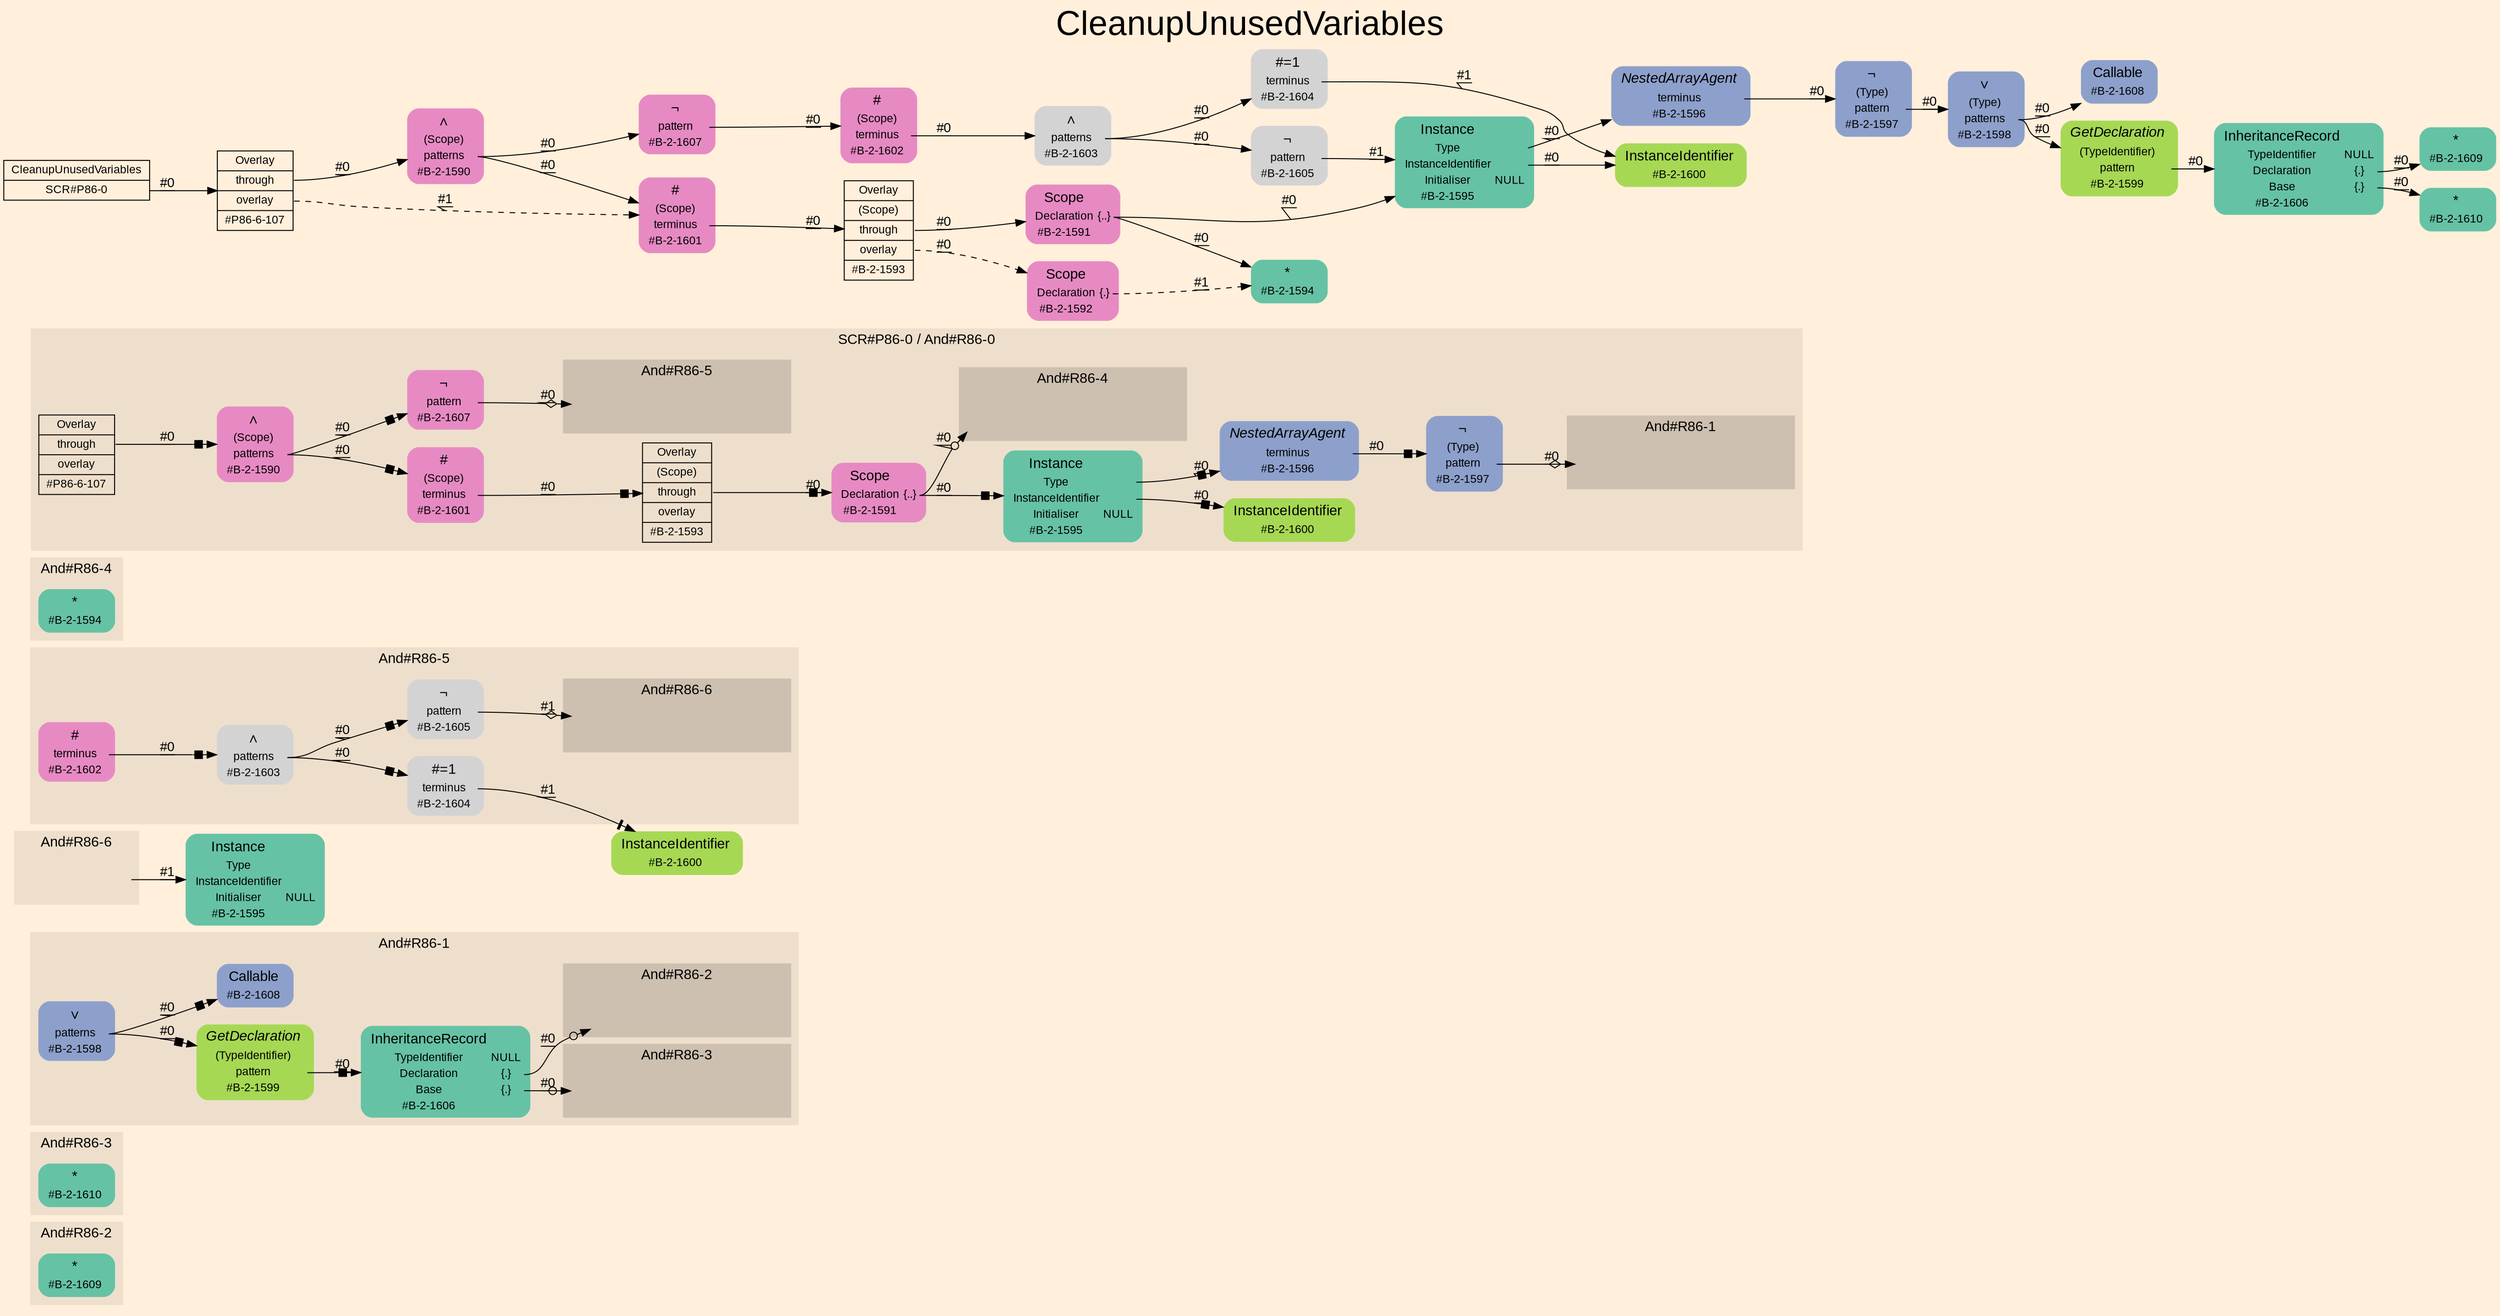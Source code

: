 digraph "CleanupUnusedVariables" {
label = "CleanupUnusedVariables"
labelloc = t
fontsize = "36"
graph [
    rankdir = "LR"
    ranksep = 0.3
    bgcolor = antiquewhite1
    color = black
    fontcolor = black
    fontname = "Arial"
];
node [
    fontname = "Arial"
];
edge [
    fontname = "Arial"
];

// -------------------- figure And#R86-2 --------------------
// -------- region And#R86-2 ----------
subgraph "clusterAnd#R86-2" {
    label = "And#R86-2"
    style = "filled"
    color = antiquewhite2
    fontsize = "15"
    "And#R86-2/#B-2-1609" [
        // -------- block And#R86-2/#B-2-1609 ----------
        shape = "plaintext"
        fillcolor = "/set28/1"
        label = <<TABLE BORDER="0" CELLBORDER="0" CELLSPACING="0">
         <TR><TD><FONT POINT-SIZE="15.0">*</FONT></TD><TD></TD></TR>
         <TR><TD>#B-2-1609</TD><TD PORT="port0"></TD></TR>
        </TABLE>>
        style = "rounded,filled"
        fontsize = "12"
    ];
    
}


// -------------------- figure And#R86-3 --------------------
// -------- region And#R86-3 ----------
subgraph "clusterAnd#R86-3" {
    label = "And#R86-3"
    style = "filled"
    color = antiquewhite2
    fontsize = "15"
    "And#R86-3/#B-2-1610" [
        // -------- block And#R86-3/#B-2-1610 ----------
        shape = "plaintext"
        fillcolor = "/set28/1"
        label = <<TABLE BORDER="0" CELLBORDER="0" CELLSPACING="0">
         <TR><TD><FONT POINT-SIZE="15.0">*</FONT></TD><TD></TD></TR>
         <TR><TD>#B-2-1610</TD><TD PORT="port0"></TD></TR>
        </TABLE>>
        style = "rounded,filled"
        fontsize = "12"
    ];
    
}


// -------------------- figure And#R86-1 --------------------
// -------- region And#R86-1 ----------
subgraph "clusterAnd#R86-1" {
    label = "And#R86-1"
    style = "filled"
    color = antiquewhite2
    fontsize = "15"
    "And#R86-1/#B-2-1606" [
        // -------- block And#R86-1/#B-2-1606 ----------
        shape = "plaintext"
        fillcolor = "/set28/1"
        label = <<TABLE BORDER="0" CELLBORDER="0" CELLSPACING="0">
         <TR><TD><FONT POINT-SIZE="15.0">InheritanceRecord</FONT></TD><TD></TD></TR>
         <TR><TD>TypeIdentifier</TD><TD PORT="port0">NULL</TD></TR>
         <TR><TD>Declaration</TD><TD PORT="port1">{.}</TD></TR>
         <TR><TD>Base</TD><TD PORT="port2">{.}</TD></TR>
         <TR><TD>#B-2-1606</TD><TD PORT="port3"></TD></TR>
        </TABLE>>
        style = "rounded,filled"
        fontsize = "12"
    ];
    
    "And#R86-1/#B-2-1598" [
        // -------- block And#R86-1/#B-2-1598 ----------
        shape = "plaintext"
        fillcolor = "/set28/3"
        label = <<TABLE BORDER="0" CELLBORDER="0" CELLSPACING="0">
         <TR><TD><FONT POINT-SIZE="15.0">∨</FONT></TD><TD></TD></TR>
         <TR><TD>patterns</TD><TD PORT="port0"></TD></TR>
         <TR><TD>#B-2-1598</TD><TD PORT="port1"></TD></TR>
        </TABLE>>
        style = "rounded,filled"
        fontsize = "12"
    ];
    
    "And#R86-1/#B-2-1599" [
        // -------- block And#R86-1/#B-2-1599 ----------
        shape = "plaintext"
        fillcolor = "/set28/5"
        label = <<TABLE BORDER="0" CELLBORDER="0" CELLSPACING="0">
         <TR><TD><FONT POINT-SIZE="15.0"><I>GetDeclaration</I></FONT></TD><TD></TD></TR>
         <TR><TD>(TypeIdentifier)</TD><TD PORT="port0"></TD></TR>
         <TR><TD>pattern</TD><TD PORT="port1"></TD></TR>
         <TR><TD>#B-2-1599</TD><TD PORT="port2"></TD></TR>
        </TABLE>>
        style = "rounded,filled"
        fontsize = "12"
    ];
    
    "And#R86-1/#B-2-1608" [
        // -------- block And#R86-1/#B-2-1608 ----------
        shape = "plaintext"
        fillcolor = "/set28/3"
        label = <<TABLE BORDER="0" CELLBORDER="0" CELLSPACING="0">
         <TR><TD><FONT POINT-SIZE="15.0">Callable</FONT></TD><TD></TD></TR>
         <TR><TD>#B-2-1608</TD><TD PORT="port0"></TD></TR>
        </TABLE>>
        style = "rounded,filled"
        fontsize = "12"
    ];
    
    // -------- region And#R86-1/And#R86-2 ----------
    subgraph "clusterAnd#R86-1/And#R86-2" {
        label = "And#R86-2"
        style = "filled"
        color = antiquewhite3
        fontsize = "15"
        "And#R86-1/And#R86-2/#B-2-1609" [
            // -------- block And#R86-1/And#R86-2/#B-2-1609 ----------
            shape = "none"
            style = "invisible"
        ];
        
    }
    
    // -------- region And#R86-1/And#R86-3 ----------
    subgraph "clusterAnd#R86-1/And#R86-3" {
        label = "And#R86-3"
        style = "filled"
        color = antiquewhite3
        fontsize = "15"
        "And#R86-1/And#R86-3/#B-2-1610" [
            // -------- block And#R86-1/And#R86-3/#B-2-1610 ----------
            shape = "none"
            style = "invisible"
        ];
        
    }
    
}

"And#R86-1/#B-2-1606":port1 -> "And#R86-1/And#R86-2/#B-2-1609" [
    arrowhead="normalnoneodot"
    label = "#0"
    decorate = true
    color = black
    fontcolor = black
];

"And#R86-1/#B-2-1606":port2 -> "And#R86-1/And#R86-3/#B-2-1610" [
    arrowhead="normalnoneodot"
    label = "#0"
    decorate = true
    color = black
    fontcolor = black
];

"And#R86-1/#B-2-1598":port0 -> "And#R86-1/#B-2-1608" [
    arrowhead="normalnonebox"
    label = "#0"
    decorate = true
    color = black
    fontcolor = black
];

"And#R86-1/#B-2-1598":port0 -> "And#R86-1/#B-2-1599" [
    arrowhead="normalnonebox"
    label = "#0"
    decorate = true
    color = black
    fontcolor = black
];

"And#R86-1/#B-2-1599":port1 -> "And#R86-1/#B-2-1606" [
    arrowhead="normalnonebox"
    label = "#0"
    decorate = true
    color = black
    fontcolor = black
];


// -------------------- figure And#R86-6 --------------------
// -------- region And#R86-6 ----------
subgraph "clusterAnd#R86-6" {
    label = "And#R86-6"
    style = "filled"
    color = antiquewhite2
    fontsize = "15"
    "And#R86-6/IRIP" [
        // -------- block And#R86-6/IRIP ----------
        shape = "none"
        style = "invisible"
    ];
    
}

"And#R86-6/#B-2-1595" [
    // -------- block And#R86-6/#B-2-1595 ----------
    shape = "plaintext"
    fillcolor = "/set28/1"
    label = <<TABLE BORDER="0" CELLBORDER="0" CELLSPACING="0">
     <TR><TD><FONT POINT-SIZE="15.0">Instance</FONT></TD><TD></TD></TR>
     <TR><TD>Type</TD><TD PORT="port0"></TD></TR>
     <TR><TD>InstanceIdentifier</TD><TD PORT="port1"></TD></TR>
     <TR><TD>Initialiser</TD><TD PORT="port2">NULL</TD></TR>
     <TR><TD>#B-2-1595</TD><TD PORT="port3"></TD></TR>
    </TABLE>>
    style = "rounded,filled"
    fontsize = "12"
];

"And#R86-6/IRIP" -> "And#R86-6/#B-2-1595" [
    label = "#1"
    decorate = true
    color = black
    fontcolor = black
];


// -------------------- figure And#R86-5 --------------------
// -------- region And#R86-5 ----------
subgraph "clusterAnd#R86-5" {
    label = "And#R86-5"
    style = "filled"
    color = antiquewhite2
    fontsize = "15"
    "And#R86-5/#B-2-1602" [
        // -------- block And#R86-5/#B-2-1602 ----------
        shape = "plaintext"
        fillcolor = "/set28/4"
        label = <<TABLE BORDER="0" CELLBORDER="0" CELLSPACING="0">
         <TR><TD><FONT POINT-SIZE="15.0">#</FONT></TD><TD></TD></TR>
         <TR><TD>terminus</TD><TD PORT="port0"></TD></TR>
         <TR><TD>#B-2-1602</TD><TD PORT="port1"></TD></TR>
        </TABLE>>
        style = "rounded,filled"
        fontsize = "12"
    ];
    
    "And#R86-5/#B-2-1603" [
        // -------- block And#R86-5/#B-2-1603 ----------
        shape = "plaintext"
        label = <<TABLE BORDER="0" CELLBORDER="0" CELLSPACING="0">
         <TR><TD><FONT POINT-SIZE="15.0">∧</FONT></TD><TD></TD></TR>
         <TR><TD>patterns</TD><TD PORT="port0"></TD></TR>
         <TR><TD>#B-2-1603</TD><TD PORT="port1"></TD></TR>
        </TABLE>>
        style = "rounded,filled"
        fontsize = "12"
    ];
    
    "And#R86-5/#B-2-1604" [
        // -------- block And#R86-5/#B-2-1604 ----------
        shape = "plaintext"
        label = <<TABLE BORDER="0" CELLBORDER="0" CELLSPACING="0">
         <TR><TD><FONT POINT-SIZE="15.0">#=1</FONT></TD><TD></TD></TR>
         <TR><TD>terminus</TD><TD PORT="port0"></TD></TR>
         <TR><TD>#B-2-1604</TD><TD PORT="port1"></TD></TR>
        </TABLE>>
        style = "rounded,filled"
        fontsize = "12"
    ];
    
    "And#R86-5/#B-2-1605" [
        // -------- block And#R86-5/#B-2-1605 ----------
        shape = "plaintext"
        label = <<TABLE BORDER="0" CELLBORDER="0" CELLSPACING="0">
         <TR><TD><FONT POINT-SIZE="15.0">¬</FONT></TD><TD></TD></TR>
         <TR><TD>pattern</TD><TD PORT="port0"></TD></TR>
         <TR><TD>#B-2-1605</TD><TD PORT="port1"></TD></TR>
        </TABLE>>
        style = "rounded,filled"
        fontsize = "12"
    ];
    
    // -------- region And#R86-5/And#R86-6 ----------
    subgraph "clusterAnd#R86-5/And#R86-6" {
        label = "And#R86-6"
        style = "filled"
        color = antiquewhite3
        fontsize = "15"
        "And#R86-5/And#R86-6/#B-2-1595" [
            // -------- block And#R86-5/And#R86-6/#B-2-1595 ----------
            shape = "none"
            style = "invisible"
        ];
        
    }
    
}

"And#R86-5/#B-2-1600" [
    // -------- block And#R86-5/#B-2-1600 ----------
    shape = "plaintext"
    fillcolor = "/set28/5"
    label = <<TABLE BORDER="0" CELLBORDER="0" CELLSPACING="0">
     <TR><TD><FONT POINT-SIZE="15.0">InstanceIdentifier</FONT></TD><TD></TD></TR>
     <TR><TD>#B-2-1600</TD><TD PORT="port0"></TD></TR>
    </TABLE>>
    style = "rounded,filled"
    fontsize = "12"
];

"And#R86-5/#B-2-1602":port0 -> "And#R86-5/#B-2-1603" [
    arrowhead="normalnonebox"
    label = "#0"
    decorate = true
    color = black
    fontcolor = black
];

"And#R86-5/#B-2-1603":port0 -> "And#R86-5/#B-2-1604" [
    arrowhead="normalnonebox"
    label = "#0"
    decorate = true
    color = black
    fontcolor = black
];

"And#R86-5/#B-2-1603":port0 -> "And#R86-5/#B-2-1605" [
    arrowhead="normalnonebox"
    label = "#0"
    decorate = true
    color = black
    fontcolor = black
];

"And#R86-5/#B-2-1604":port0 -> "And#R86-5/#B-2-1600" [
    arrowhead="normalnonetee"
    label = "#1"
    decorate = true
    color = black
    fontcolor = black
];

"And#R86-5/#B-2-1605":port0 -> "And#R86-5/And#R86-6/#B-2-1595" [
    arrowhead="normalnoneodiamond"
    label = "#1"
    decorate = true
    color = black
    fontcolor = black
];


// -------------------- figure And#R86-4 --------------------
// -------- region And#R86-4 ----------
subgraph "clusterAnd#R86-4" {
    label = "And#R86-4"
    style = "filled"
    color = antiquewhite2
    fontsize = "15"
    "And#R86-4/#B-2-1594" [
        // -------- block And#R86-4/#B-2-1594 ----------
        shape = "plaintext"
        fillcolor = "/set28/1"
        label = <<TABLE BORDER="0" CELLBORDER="0" CELLSPACING="0">
         <TR><TD><FONT POINT-SIZE="15.0">*</FONT></TD><TD></TD></TR>
         <TR><TD>#B-2-1594</TD><TD PORT="port0"></TD></TR>
        </TABLE>>
        style = "rounded,filled"
        fontsize = "12"
    ];
    
}


// -------------------- figure And#R86-0 --------------------
// -------- region And#R86-0 ----------
subgraph "clusterAnd#R86-0" {
    label = "SCR#P86-0 / And#R86-0"
    style = "filled"
    color = antiquewhite2
    fontsize = "15"
    "And#R86-0/#B-2-1590" [
        // -------- block And#R86-0/#B-2-1590 ----------
        shape = "plaintext"
        fillcolor = "/set28/4"
        label = <<TABLE BORDER="0" CELLBORDER="0" CELLSPACING="0">
         <TR><TD><FONT POINT-SIZE="15.0">∧</FONT></TD><TD></TD></TR>
         <TR><TD>(Scope)</TD><TD PORT="port0"></TD></TR>
         <TR><TD>patterns</TD><TD PORT="port1"></TD></TR>
         <TR><TD>#B-2-1590</TD><TD PORT="port2"></TD></TR>
        </TABLE>>
        style = "rounded,filled"
        fontsize = "12"
    ];
    
    "And#R86-0/#B-2-1591" [
        // -------- block And#R86-0/#B-2-1591 ----------
        shape = "plaintext"
        fillcolor = "/set28/4"
        label = <<TABLE BORDER="0" CELLBORDER="0" CELLSPACING="0">
         <TR><TD><FONT POINT-SIZE="15.0">Scope</FONT></TD><TD></TD></TR>
         <TR><TD>Declaration</TD><TD PORT="port0">{..}</TD></TR>
         <TR><TD>#B-2-1591</TD><TD PORT="port1"></TD></TR>
        </TABLE>>
        style = "rounded,filled"
        fontsize = "12"
    ];
    
    "And#R86-0/#B-2-1593" [
        // -------- block And#R86-0/#B-2-1593 ----------
        shape = "record"
        fillcolor = antiquewhite2
        label = "<fixed> Overlay | <port0> (Scope) | <port1> through | <port2> overlay | <port3> #B-2-1593"
        style = "filled"
        fontsize = "12"
        color = black
        fontcolor = black
    ];
    
    "And#R86-0/#B-2-1595" [
        // -------- block And#R86-0/#B-2-1595 ----------
        shape = "plaintext"
        fillcolor = "/set28/1"
        label = <<TABLE BORDER="0" CELLBORDER="0" CELLSPACING="0">
         <TR><TD><FONT POINT-SIZE="15.0">Instance</FONT></TD><TD></TD></TR>
         <TR><TD>Type</TD><TD PORT="port0"></TD></TR>
         <TR><TD>InstanceIdentifier</TD><TD PORT="port1"></TD></TR>
         <TR><TD>Initialiser</TD><TD PORT="port2">NULL</TD></TR>
         <TR><TD>#B-2-1595</TD><TD PORT="port3"></TD></TR>
        </TABLE>>
        style = "rounded,filled"
        fontsize = "12"
    ];
    
    "And#R86-0/#B-2-1596" [
        // -------- block And#R86-0/#B-2-1596 ----------
        shape = "plaintext"
        fillcolor = "/set28/3"
        label = <<TABLE BORDER="0" CELLBORDER="0" CELLSPACING="0">
         <TR><TD><FONT POINT-SIZE="15.0"><I>NestedArrayAgent</I></FONT></TD><TD></TD></TR>
         <TR><TD>terminus</TD><TD PORT="port0"></TD></TR>
         <TR><TD>#B-2-1596</TD><TD PORT="port1"></TD></TR>
        </TABLE>>
        style = "rounded,filled"
        fontsize = "12"
    ];
    
    "And#R86-0/#B-2-1597" [
        // -------- block And#R86-0/#B-2-1597 ----------
        shape = "plaintext"
        fillcolor = "/set28/3"
        label = <<TABLE BORDER="0" CELLBORDER="0" CELLSPACING="0">
         <TR><TD><FONT POINT-SIZE="15.0">¬</FONT></TD><TD></TD></TR>
         <TR><TD>(Type)</TD><TD PORT="port0"></TD></TR>
         <TR><TD>pattern</TD><TD PORT="port1"></TD></TR>
         <TR><TD>#B-2-1597</TD><TD PORT="port2"></TD></TR>
        </TABLE>>
        style = "rounded,filled"
        fontsize = "12"
    ];
    
    "And#R86-0/#B-2-1600" [
        // -------- block And#R86-0/#B-2-1600 ----------
        shape = "plaintext"
        fillcolor = "/set28/5"
        label = <<TABLE BORDER="0" CELLBORDER="0" CELLSPACING="0">
         <TR><TD><FONT POINT-SIZE="15.0">InstanceIdentifier</FONT></TD><TD></TD></TR>
         <TR><TD>#B-2-1600</TD><TD PORT="port0"></TD></TR>
        </TABLE>>
        style = "rounded,filled"
        fontsize = "12"
    ];
    
    "And#R86-0/#B-2-1601" [
        // -------- block And#R86-0/#B-2-1601 ----------
        shape = "plaintext"
        fillcolor = "/set28/4"
        label = <<TABLE BORDER="0" CELLBORDER="0" CELLSPACING="0">
         <TR><TD><FONT POINT-SIZE="15.0">#</FONT></TD><TD></TD></TR>
         <TR><TD>(Scope)</TD><TD PORT="port0"></TD></TR>
         <TR><TD>terminus</TD><TD PORT="port1"></TD></TR>
         <TR><TD>#B-2-1601</TD><TD PORT="port2"></TD></TR>
        </TABLE>>
        style = "rounded,filled"
        fontsize = "12"
    ];
    
    "And#R86-0/#B-2-1607" [
        // -------- block And#R86-0/#B-2-1607 ----------
        shape = "plaintext"
        fillcolor = "/set28/4"
        label = <<TABLE BORDER="0" CELLBORDER="0" CELLSPACING="0">
         <TR><TD><FONT POINT-SIZE="15.0">¬</FONT></TD><TD></TD></TR>
         <TR><TD>pattern</TD><TD PORT="port0"></TD></TR>
         <TR><TD>#B-2-1607</TD><TD PORT="port1"></TD></TR>
        </TABLE>>
        style = "rounded,filled"
        fontsize = "12"
    ];
    
    "And#R86-0/#P86-6-107" [
        // -------- block And#R86-0/#P86-6-107 ----------
        shape = "record"
        fillcolor = antiquewhite2
        label = "<fixed> Overlay | <port0> through | <port1> overlay | <port2> #P86-6-107"
        style = "filled"
        fontsize = "12"
        color = black
        fontcolor = black
    ];
    
    // -------- region And#R86-0/And#R86-1 ----------
    subgraph "clusterAnd#R86-0/And#R86-1" {
        label = "And#R86-1"
        style = "filled"
        color = antiquewhite3
        fontsize = "15"
        "And#R86-0/And#R86-1/#B-2-1598" [
            // -------- block And#R86-0/And#R86-1/#B-2-1598 ----------
            shape = "none"
            style = "invisible"
        ];
        
    }
    
    // -------- region And#R86-0/And#R86-4 ----------
    subgraph "clusterAnd#R86-0/And#R86-4" {
        label = "And#R86-4"
        style = "filled"
        color = antiquewhite3
        fontsize = "15"
        "And#R86-0/And#R86-4/#B-2-1594" [
            // -------- block And#R86-0/And#R86-4/#B-2-1594 ----------
            shape = "none"
            style = "invisible"
        ];
        
    }
    
    // -------- region And#R86-0/And#R86-5 ----------
    subgraph "clusterAnd#R86-0/And#R86-5" {
        label = "And#R86-5"
        style = "filled"
        color = antiquewhite3
        fontsize = "15"
        "And#R86-0/And#R86-5/#B-2-1602" [
            // -------- block And#R86-0/And#R86-5/#B-2-1602 ----------
            shape = "none"
            style = "invisible"
        ];
        
    }
    
}

"And#R86-0/#B-2-1590":port1 -> "And#R86-0/#B-2-1601" [
    arrowhead="normalnonebox"
    label = "#0"
    decorate = true
    color = black
    fontcolor = black
];

"And#R86-0/#B-2-1590":port1 -> "And#R86-0/#B-2-1607" [
    arrowhead="normalnonebox"
    label = "#0"
    decorate = true
    color = black
    fontcolor = black
];

"And#R86-0/#B-2-1591":port0 -> "And#R86-0/#B-2-1595" [
    arrowhead="normalnonebox"
    label = "#0"
    decorate = true
    color = black
    fontcolor = black
];

"And#R86-0/#B-2-1591":port0 -> "And#R86-0/And#R86-4/#B-2-1594" [
    arrowhead="normalnoneodot"
    label = "#0"
    decorate = true
    color = black
    fontcolor = black
];

"And#R86-0/#B-2-1593":port1 -> "And#R86-0/#B-2-1591" [
    arrowhead="normalnonebox"
    label = "#0"
    decorate = true
    color = black
    fontcolor = black
];

"And#R86-0/#B-2-1595":port0 -> "And#R86-0/#B-2-1596" [
    arrowhead="normalnonebox"
    label = "#0"
    decorate = true
    color = black
    fontcolor = black
];

"And#R86-0/#B-2-1595":port1 -> "And#R86-0/#B-2-1600" [
    arrowhead="normalnonebox"
    label = "#0"
    decorate = true
    color = black
    fontcolor = black
];

"And#R86-0/#B-2-1596":port0 -> "And#R86-0/#B-2-1597" [
    arrowhead="normalnonebox"
    label = "#0"
    decorate = true
    color = black
    fontcolor = black
];

"And#R86-0/#B-2-1597":port1 -> "And#R86-0/And#R86-1/#B-2-1598" [
    arrowhead="normalnoneodiamond"
    label = "#0"
    decorate = true
    color = black
    fontcolor = black
];

"And#R86-0/#B-2-1601":port1 -> "And#R86-0/#B-2-1593" [
    arrowhead="normalnonebox"
    label = "#0"
    decorate = true
    color = black
    fontcolor = black
];

"And#R86-0/#B-2-1607":port0 -> "And#R86-0/And#R86-5/#B-2-1602" [
    arrowhead="normalnoneodiamond"
    label = "#0"
    decorate = true
    color = black
    fontcolor = black
];

"And#R86-0/#P86-6-107":port0 -> "And#R86-0/#B-2-1590" [
    arrowhead="normalnonebox"
    label = "#0"
    decorate = true
    color = black
    fontcolor = black
];


// -------------------- transformation figure --------------------
"CR#P86-0" [
    // -------- block CR#P86-0 ----------
    shape = "record"
    fillcolor = antiquewhite1
    label = "<fixed> CleanupUnusedVariables | <port0> SCR#P86-0"
    style = "filled"
    fontsize = "12"
    color = black
    fontcolor = black
];

"#P86-6-107" [
    // -------- block #P86-6-107 ----------
    shape = "record"
    fillcolor = antiquewhite1
    label = "<fixed> Overlay | <port0> through | <port1> overlay | <port2> #P86-6-107"
    style = "filled"
    fontsize = "12"
    color = black
    fontcolor = black
];

"#B-2-1590" [
    // -------- block #B-2-1590 ----------
    shape = "plaintext"
    fillcolor = "/set28/4"
    label = <<TABLE BORDER="0" CELLBORDER="0" CELLSPACING="0">
     <TR><TD><FONT POINT-SIZE="15.0">∧</FONT></TD><TD></TD></TR>
     <TR><TD>(Scope)</TD><TD PORT="port0"></TD></TR>
     <TR><TD>patterns</TD><TD PORT="port1"></TD></TR>
     <TR><TD>#B-2-1590</TD><TD PORT="port2"></TD></TR>
    </TABLE>>
    style = "rounded,filled"
    fontsize = "12"
];

"#B-2-1601" [
    // -------- block #B-2-1601 ----------
    shape = "plaintext"
    fillcolor = "/set28/4"
    label = <<TABLE BORDER="0" CELLBORDER="0" CELLSPACING="0">
     <TR><TD><FONT POINT-SIZE="15.0">#</FONT></TD><TD></TD></TR>
     <TR><TD>(Scope)</TD><TD PORT="port0"></TD></TR>
     <TR><TD>terminus</TD><TD PORT="port1"></TD></TR>
     <TR><TD>#B-2-1601</TD><TD PORT="port2"></TD></TR>
    </TABLE>>
    style = "rounded,filled"
    fontsize = "12"
];

"#B-2-1593" [
    // -------- block #B-2-1593 ----------
    shape = "record"
    fillcolor = antiquewhite1
    label = "<fixed> Overlay | <port0> (Scope) | <port1> through | <port2> overlay | <port3> #B-2-1593"
    style = "filled"
    fontsize = "12"
    color = black
    fontcolor = black
];

"#B-2-1591" [
    // -------- block #B-2-1591 ----------
    shape = "plaintext"
    fillcolor = "/set28/4"
    label = <<TABLE BORDER="0" CELLBORDER="0" CELLSPACING="0">
     <TR><TD><FONT POINT-SIZE="15.0">Scope</FONT></TD><TD></TD></TR>
     <TR><TD>Declaration</TD><TD PORT="port0">{..}</TD></TR>
     <TR><TD>#B-2-1591</TD><TD PORT="port1"></TD></TR>
    </TABLE>>
    style = "rounded,filled"
    fontsize = "12"
];

"#B-2-1595" [
    // -------- block #B-2-1595 ----------
    shape = "plaintext"
    fillcolor = "/set28/1"
    label = <<TABLE BORDER="0" CELLBORDER="0" CELLSPACING="0">
     <TR><TD><FONT POINT-SIZE="15.0">Instance</FONT></TD><TD></TD></TR>
     <TR><TD>Type</TD><TD PORT="port0"></TD></TR>
     <TR><TD>InstanceIdentifier</TD><TD PORT="port1"></TD></TR>
     <TR><TD>Initialiser</TD><TD PORT="port2">NULL</TD></TR>
     <TR><TD>#B-2-1595</TD><TD PORT="port3"></TD></TR>
    </TABLE>>
    style = "rounded,filled"
    fontsize = "12"
];

"#B-2-1596" [
    // -------- block #B-2-1596 ----------
    shape = "plaintext"
    fillcolor = "/set28/3"
    label = <<TABLE BORDER="0" CELLBORDER="0" CELLSPACING="0">
     <TR><TD><FONT POINT-SIZE="15.0"><I>NestedArrayAgent</I></FONT></TD><TD></TD></TR>
     <TR><TD>terminus</TD><TD PORT="port0"></TD></TR>
     <TR><TD>#B-2-1596</TD><TD PORT="port1"></TD></TR>
    </TABLE>>
    style = "rounded,filled"
    fontsize = "12"
];

"#B-2-1597" [
    // -------- block #B-2-1597 ----------
    shape = "plaintext"
    fillcolor = "/set28/3"
    label = <<TABLE BORDER="0" CELLBORDER="0" CELLSPACING="0">
     <TR><TD><FONT POINT-SIZE="15.0">¬</FONT></TD><TD></TD></TR>
     <TR><TD>(Type)</TD><TD PORT="port0"></TD></TR>
     <TR><TD>pattern</TD><TD PORT="port1"></TD></TR>
     <TR><TD>#B-2-1597</TD><TD PORT="port2"></TD></TR>
    </TABLE>>
    style = "rounded,filled"
    fontsize = "12"
];

"#B-2-1598" [
    // -------- block #B-2-1598 ----------
    shape = "plaintext"
    fillcolor = "/set28/3"
    label = <<TABLE BORDER="0" CELLBORDER="0" CELLSPACING="0">
     <TR><TD><FONT POINT-SIZE="15.0">∨</FONT></TD><TD></TD></TR>
     <TR><TD>(Type)</TD><TD PORT="port0"></TD></TR>
     <TR><TD>patterns</TD><TD PORT="port1"></TD></TR>
     <TR><TD>#B-2-1598</TD><TD PORT="port2"></TD></TR>
    </TABLE>>
    style = "rounded,filled"
    fontsize = "12"
];

"#B-2-1608" [
    // -------- block #B-2-1608 ----------
    shape = "plaintext"
    fillcolor = "/set28/3"
    label = <<TABLE BORDER="0" CELLBORDER="0" CELLSPACING="0">
     <TR><TD><FONT POINT-SIZE="15.0">Callable</FONT></TD><TD></TD></TR>
     <TR><TD>#B-2-1608</TD><TD PORT="port0"></TD></TR>
    </TABLE>>
    style = "rounded,filled"
    fontsize = "12"
];

"#B-2-1599" [
    // -------- block #B-2-1599 ----------
    shape = "plaintext"
    fillcolor = "/set28/5"
    label = <<TABLE BORDER="0" CELLBORDER="0" CELLSPACING="0">
     <TR><TD><FONT POINT-SIZE="15.0"><I>GetDeclaration</I></FONT></TD><TD></TD></TR>
     <TR><TD>(TypeIdentifier)</TD><TD PORT="port0"></TD></TR>
     <TR><TD>pattern</TD><TD PORT="port1"></TD></TR>
     <TR><TD>#B-2-1599</TD><TD PORT="port2"></TD></TR>
    </TABLE>>
    style = "rounded,filled"
    fontsize = "12"
];

"#B-2-1606" [
    // -------- block #B-2-1606 ----------
    shape = "plaintext"
    fillcolor = "/set28/1"
    label = <<TABLE BORDER="0" CELLBORDER="0" CELLSPACING="0">
     <TR><TD><FONT POINT-SIZE="15.0">InheritanceRecord</FONT></TD><TD></TD></TR>
     <TR><TD>TypeIdentifier</TD><TD PORT="port0">NULL</TD></TR>
     <TR><TD>Declaration</TD><TD PORT="port1">{.}</TD></TR>
     <TR><TD>Base</TD><TD PORT="port2">{.}</TD></TR>
     <TR><TD>#B-2-1606</TD><TD PORT="port3"></TD></TR>
    </TABLE>>
    style = "rounded,filled"
    fontsize = "12"
];

"#B-2-1609" [
    // -------- block #B-2-1609 ----------
    shape = "plaintext"
    fillcolor = "/set28/1"
    label = <<TABLE BORDER="0" CELLBORDER="0" CELLSPACING="0">
     <TR><TD><FONT POINT-SIZE="15.0">*</FONT></TD><TD></TD></TR>
     <TR><TD>#B-2-1609</TD><TD PORT="port0"></TD></TR>
    </TABLE>>
    style = "rounded,filled"
    fontsize = "12"
];

"#B-2-1610" [
    // -------- block #B-2-1610 ----------
    shape = "plaintext"
    fillcolor = "/set28/1"
    label = <<TABLE BORDER="0" CELLBORDER="0" CELLSPACING="0">
     <TR><TD><FONT POINT-SIZE="15.0">*</FONT></TD><TD></TD></TR>
     <TR><TD>#B-2-1610</TD><TD PORT="port0"></TD></TR>
    </TABLE>>
    style = "rounded,filled"
    fontsize = "12"
];

"#B-2-1600" [
    // -------- block #B-2-1600 ----------
    shape = "plaintext"
    fillcolor = "/set28/5"
    label = <<TABLE BORDER="0" CELLBORDER="0" CELLSPACING="0">
     <TR><TD><FONT POINT-SIZE="15.0">InstanceIdentifier</FONT></TD><TD></TD></TR>
     <TR><TD>#B-2-1600</TD><TD PORT="port0"></TD></TR>
    </TABLE>>
    style = "rounded,filled"
    fontsize = "12"
];

"#B-2-1594" [
    // -------- block #B-2-1594 ----------
    shape = "plaintext"
    fillcolor = "/set28/1"
    label = <<TABLE BORDER="0" CELLBORDER="0" CELLSPACING="0">
     <TR><TD><FONT POINT-SIZE="15.0">*</FONT></TD><TD></TD></TR>
     <TR><TD>#B-2-1594</TD><TD PORT="port0"></TD></TR>
    </TABLE>>
    style = "rounded,filled"
    fontsize = "12"
];

"#B-2-1592" [
    // -------- block #B-2-1592 ----------
    shape = "plaintext"
    fillcolor = "/set28/4"
    label = <<TABLE BORDER="0" CELLBORDER="0" CELLSPACING="0">
     <TR><TD><FONT POINT-SIZE="15.0">Scope</FONT></TD><TD></TD></TR>
     <TR><TD>Declaration</TD><TD PORT="port0">{.}</TD></TR>
     <TR><TD>#B-2-1592</TD><TD PORT="port1"></TD></TR>
    </TABLE>>
    style = "rounded,filled"
    fontsize = "12"
];

"#B-2-1607" [
    // -------- block #B-2-1607 ----------
    shape = "plaintext"
    fillcolor = "/set28/4"
    label = <<TABLE BORDER="0" CELLBORDER="0" CELLSPACING="0">
     <TR><TD><FONT POINT-SIZE="15.0">¬</FONT></TD><TD></TD></TR>
     <TR><TD>pattern</TD><TD PORT="port0"></TD></TR>
     <TR><TD>#B-2-1607</TD><TD PORT="port1"></TD></TR>
    </TABLE>>
    style = "rounded,filled"
    fontsize = "12"
];

"#B-2-1602" [
    // -------- block #B-2-1602 ----------
    shape = "plaintext"
    fillcolor = "/set28/4"
    label = <<TABLE BORDER="0" CELLBORDER="0" CELLSPACING="0">
     <TR><TD><FONT POINT-SIZE="15.0">#</FONT></TD><TD></TD></TR>
     <TR><TD>(Scope)</TD><TD PORT="port0"></TD></TR>
     <TR><TD>terminus</TD><TD PORT="port1"></TD></TR>
     <TR><TD>#B-2-1602</TD><TD PORT="port2"></TD></TR>
    </TABLE>>
    style = "rounded,filled"
    fontsize = "12"
];

"#B-2-1603" [
    // -------- block #B-2-1603 ----------
    shape = "plaintext"
    label = <<TABLE BORDER="0" CELLBORDER="0" CELLSPACING="0">
     <TR><TD><FONT POINT-SIZE="15.0">∧</FONT></TD><TD></TD></TR>
     <TR><TD>patterns</TD><TD PORT="port0"></TD></TR>
     <TR><TD>#B-2-1603</TD><TD PORT="port1"></TD></TR>
    </TABLE>>
    style = "rounded,filled"
    fontsize = "12"
];

"#B-2-1604" [
    // -------- block #B-2-1604 ----------
    shape = "plaintext"
    label = <<TABLE BORDER="0" CELLBORDER="0" CELLSPACING="0">
     <TR><TD><FONT POINT-SIZE="15.0">#=1</FONT></TD><TD></TD></TR>
     <TR><TD>terminus</TD><TD PORT="port0"></TD></TR>
     <TR><TD>#B-2-1604</TD><TD PORT="port1"></TD></TR>
    </TABLE>>
    style = "rounded,filled"
    fontsize = "12"
];

"#B-2-1605" [
    // -------- block #B-2-1605 ----------
    shape = "plaintext"
    label = <<TABLE BORDER="0" CELLBORDER="0" CELLSPACING="0">
     <TR><TD><FONT POINT-SIZE="15.0">¬</FONT></TD><TD></TD></TR>
     <TR><TD>pattern</TD><TD PORT="port0"></TD></TR>
     <TR><TD>#B-2-1605</TD><TD PORT="port1"></TD></TR>
    </TABLE>>
    style = "rounded,filled"
    fontsize = "12"
];

"CR#P86-0":port0 -> "#P86-6-107" [
    label = "#0"
    decorate = true
    color = black
    fontcolor = black
];

"#P86-6-107":port0 -> "#B-2-1590" [
    label = "#0"
    decorate = true
    color = black
    fontcolor = black
];

"#P86-6-107":port1 -> "#B-2-1601" [
    style="dashed"
    label = "#1"
    decorate = true
    color = black
    fontcolor = black
];

"#B-2-1590":port1 -> "#B-2-1601" [
    label = "#0"
    decorate = true
    color = black
    fontcolor = black
];

"#B-2-1590":port1 -> "#B-2-1607" [
    label = "#0"
    decorate = true
    color = black
    fontcolor = black
];

"#B-2-1601":port1 -> "#B-2-1593" [
    label = "#0"
    decorate = true
    color = black
    fontcolor = black
];

"#B-2-1593":port1 -> "#B-2-1591" [
    label = "#0"
    decorate = true
    color = black
    fontcolor = black
];

"#B-2-1593":port2 -> "#B-2-1592" [
    style="dashed"
    label = "#0"
    decorate = true
    color = black
    fontcolor = black
];

"#B-2-1591":port0 -> "#B-2-1595" [
    label = "#0"
    decorate = true
    color = black
    fontcolor = black
];

"#B-2-1591":port0 -> "#B-2-1594" [
    label = "#0"
    decorate = true
    color = black
    fontcolor = black
];

"#B-2-1595":port0 -> "#B-2-1596" [
    label = "#0"
    decorate = true
    color = black
    fontcolor = black
];

"#B-2-1595":port1 -> "#B-2-1600" [
    label = "#0"
    decorate = true
    color = black
    fontcolor = black
];

"#B-2-1596":port0 -> "#B-2-1597" [
    label = "#0"
    decorate = true
    color = black
    fontcolor = black
];

"#B-2-1597":port1 -> "#B-2-1598" [
    label = "#0"
    decorate = true
    color = black
    fontcolor = black
];

"#B-2-1598":port1 -> "#B-2-1608" [
    label = "#0"
    decorate = true
    color = black
    fontcolor = black
];

"#B-2-1598":port1 -> "#B-2-1599" [
    label = "#0"
    decorate = true
    color = black
    fontcolor = black
];

"#B-2-1599":port1 -> "#B-2-1606" [
    label = "#0"
    decorate = true
    color = black
    fontcolor = black
];

"#B-2-1606":port1 -> "#B-2-1609" [
    label = "#0"
    decorate = true
    color = black
    fontcolor = black
];

"#B-2-1606":port2 -> "#B-2-1610" [
    label = "#0"
    decorate = true
    color = black
    fontcolor = black
];

"#B-2-1592":port0 -> "#B-2-1594" [
    style="dashed"
    label = "#1"
    decorate = true
    color = black
    fontcolor = black
];

"#B-2-1607":port0 -> "#B-2-1602" [
    label = "#0"
    decorate = true
    color = black
    fontcolor = black
];

"#B-2-1602":port1 -> "#B-2-1603" [
    label = "#0"
    decorate = true
    color = black
    fontcolor = black
];

"#B-2-1603":port0 -> "#B-2-1604" [
    label = "#0"
    decorate = true
    color = black
    fontcolor = black
];

"#B-2-1603":port0 -> "#B-2-1605" [
    label = "#0"
    decorate = true
    color = black
    fontcolor = black
];

"#B-2-1604":port0 -> "#B-2-1600" [
    label = "#1"
    decorate = true
    color = black
    fontcolor = black
];

"#B-2-1605":port0 -> "#B-2-1595" [
    label = "#1"
    decorate = true
    color = black
    fontcolor = black
];


}
